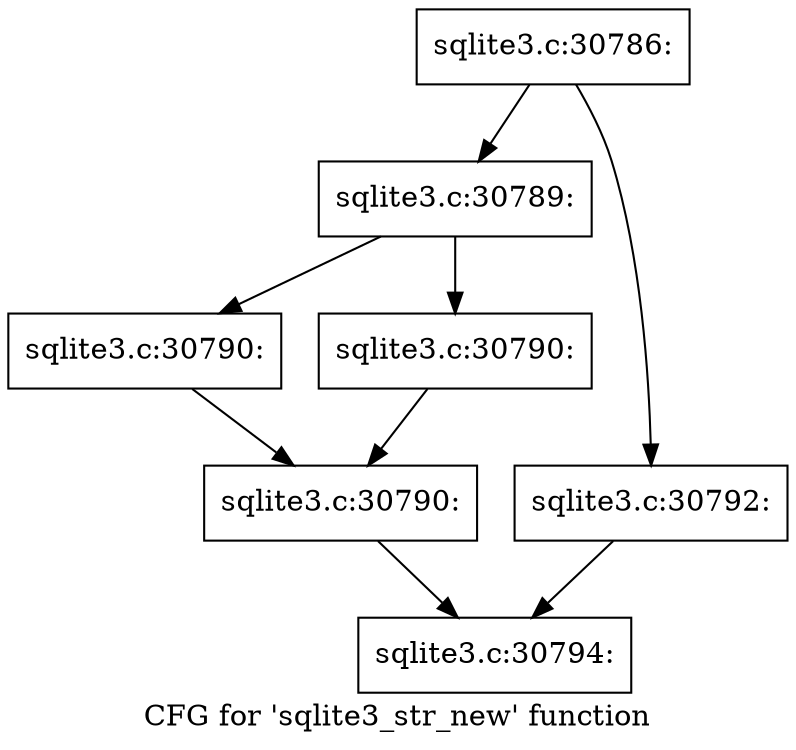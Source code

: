 digraph "CFG for 'sqlite3_str_new' function" {
	label="CFG for 'sqlite3_str_new' function";

	Node0x55c0f5488df0 [shape=record,label="{sqlite3.c:30786:}"];
	Node0x55c0f5488df0 -> Node0x55c0f5363f90;
	Node0x55c0f5488df0 -> Node0x55c0f54899b0;
	Node0x55c0f5363f90 [shape=record,label="{sqlite3.c:30789:}"];
	Node0x55c0f5363f90 -> Node0x55c0f5363da0;
	Node0x55c0f5363f90 -> Node0x55c0f548a230;
	Node0x55c0f5363da0 [shape=record,label="{sqlite3.c:30790:}"];
	Node0x55c0f5363da0 -> Node0x55c0f548a3e0;
	Node0x55c0f548a230 [shape=record,label="{sqlite3.c:30790:}"];
	Node0x55c0f548a230 -> Node0x55c0f548a3e0;
	Node0x55c0f548a3e0 [shape=record,label="{sqlite3.c:30790:}"];
	Node0x55c0f548a3e0 -> Node0x55c0f5489960;
	Node0x55c0f54899b0 [shape=record,label="{sqlite3.c:30792:}"];
	Node0x55c0f54899b0 -> Node0x55c0f5489960;
	Node0x55c0f5489960 [shape=record,label="{sqlite3.c:30794:}"];
}
